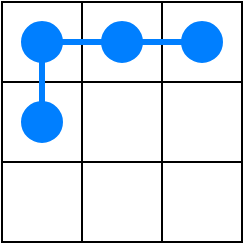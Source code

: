 <mxfile version="12.2.4" pages="3"><diagram id="grWJPkeIBkXu1Zaz8hBg" name="Page-1"><mxGraphModel dx="467" dy="339" grid="1" gridSize="10" guides="1" tooltips="1" connect="1" arrows="1" fold="1" page="1" pageScale="1" pageWidth="827" pageHeight="1169" math="0" shadow="0"><root><mxCell id="0"/><mxCell id="1" parent="0"/><mxCell id="2" value="" style="rounded=0;whiteSpace=wrap;html=1;" parent="1" vertex="1"><mxGeometry x="160" y="40" width="40" height="40" as="geometry"/></mxCell><mxCell id="3" value="" style="rounded=0;whiteSpace=wrap;html=1;" parent="1" vertex="1"><mxGeometry x="200" y="40" width="40" height="40" as="geometry"/></mxCell><mxCell id="4" value="" style="rounded=0;whiteSpace=wrap;html=1;" parent="1" vertex="1"><mxGeometry x="240" y="40" width="40" height="40" as="geometry"/></mxCell><mxCell id="5" value="" style="rounded=0;whiteSpace=wrap;html=1;" parent="1" vertex="1"><mxGeometry x="200" y="80" width="40" height="40" as="geometry"/></mxCell><mxCell id="6" value="" style="rounded=0;whiteSpace=wrap;html=1;" parent="1" vertex="1"><mxGeometry x="240" y="80" width="40" height="40" as="geometry"/></mxCell><mxCell id="7" value="" style="rounded=0;whiteSpace=wrap;html=1;" parent="1" vertex="1"><mxGeometry x="160" y="80" width="40" height="40" as="geometry"/></mxCell><mxCell id="8" value="" style="rounded=0;whiteSpace=wrap;html=1;" parent="1" vertex="1"><mxGeometry x="160" y="120" width="40" height="40" as="geometry"/></mxCell><mxCell id="9" value="" style="rounded=0;whiteSpace=wrap;html=1;" parent="1" vertex="1"><mxGeometry x="200" y="120" width="40" height="40" as="geometry"/></mxCell><mxCell id="10" value="" style="rounded=0;whiteSpace=wrap;html=1;" parent="1" vertex="1"><mxGeometry x="240" y="120" width="40" height="40" as="geometry"/></mxCell><mxCell id="11" value="" style="ellipse;whiteSpace=wrap;html=1;aspect=fixed;fillColor=#007FFF;strokeColor=#007FFF;" parent="1" vertex="1"><mxGeometry x="170" y="50" width="20" height="20" as="geometry"/></mxCell><mxCell id="12" value="" style="ellipse;whiteSpace=wrap;html=1;aspect=fixed;fillColor=#007FFF;strokeColor=#007FFF;" parent="1" vertex="1"><mxGeometry x="210" y="50" width="20" height="20" as="geometry"/></mxCell><mxCell id="13" value="" style="ellipse;whiteSpace=wrap;html=1;aspect=fixed;fillColor=#007FFF;strokeColor=#007FFF;" parent="1" vertex="1"><mxGeometry x="250" y="50" width="20" height="20" as="geometry"/></mxCell><mxCell id="14" value="" style="ellipse;whiteSpace=wrap;html=1;aspect=fixed;fillColor=#007FFF;strokeColor=#007FFF;" parent="1" vertex="1"><mxGeometry x="170" y="90" width="20" height="20" as="geometry"/></mxCell><mxCell id="l9_GPdXPGJj1-s6JCOwo-14" value="" style="endArrow=none;html=1;fillColor=#007FFF;exitX=1;exitY=0.5;exitDx=0;exitDy=0;entryX=0;entryY=0.5;entryDx=0;entryDy=0;strokeColor=#007FFF;strokeWidth=3;" edge="1" parent="1"><mxGeometry width="50" height="50" relative="1" as="geometry"><mxPoint x="190" y="60" as="sourcePoint"/><mxPoint x="210" y="60" as="targetPoint"/></mxGeometry></mxCell><mxCell id="l9_GPdXPGJj1-s6JCOwo-15" value="" style="endArrow=none;html=1;fillColor=#007FFF;exitX=1;exitY=0.5;exitDx=0;exitDy=0;entryX=0;entryY=0.5;entryDx=0;entryDy=0;strokeColor=#007FFF;strokeWidth=3;" edge="1" parent="1"><mxGeometry width="50" height="50" relative="1" as="geometry"><mxPoint x="230" y="60" as="sourcePoint"/><mxPoint x="250" y="60" as="targetPoint"/></mxGeometry></mxCell><mxCell id="l9_GPdXPGJj1-s6JCOwo-16" value="" style="endArrow=none;html=1;fillColor=#007FFF;exitX=0.5;exitY=1;exitDx=0;exitDy=0;entryX=0.5;entryY=0;entryDx=0;entryDy=0;strokeColor=#007FFF;strokeWidth=3;" edge="1" parent="1"><mxGeometry width="50" height="50" relative="1" as="geometry"><mxPoint x="180" y="70" as="sourcePoint"/><mxPoint x="180" y="90" as="targetPoint"/></mxGeometry></mxCell></root></mxGraphModel></diagram><diagram id="f3Bnj62KMoJen27_ub46" name="Page-2"><mxGraphModel dx="556" dy="404" grid="1" gridSize="10" guides="1" tooltips="1" connect="1" arrows="1" fold="1" page="1" pageScale="1" pageWidth="827" pageHeight="1169" math="0" shadow="0"><root><mxCell id="ikPJfKAetQicL75jXU2o-0"/><mxCell id="ikPJfKAetQicL75jXU2o-1" parent="ikPJfKAetQicL75jXU2o-0"/><mxCell id="ikPJfKAetQicL75jXU2o-2" value="" style="rounded=0;whiteSpace=wrap;html=1;" parent="ikPJfKAetQicL75jXU2o-1" vertex="1"><mxGeometry x="160" y="40" width="40" height="40" as="geometry"/></mxCell><mxCell id="ikPJfKAetQicL75jXU2o-3" value="" style="rounded=0;whiteSpace=wrap;html=1;" parent="ikPJfKAetQicL75jXU2o-1" vertex="1"><mxGeometry x="200" y="40" width="40" height="40" as="geometry"/></mxCell><mxCell id="ikPJfKAetQicL75jXU2o-4" value="" style="rounded=0;whiteSpace=wrap;html=1;" parent="ikPJfKAetQicL75jXU2o-1" vertex="1"><mxGeometry x="240" y="40" width="40" height="40" as="geometry"/></mxCell><mxCell id="ikPJfKAetQicL75jXU2o-5" value="" style="rounded=0;whiteSpace=wrap;html=1;" parent="ikPJfKAetQicL75jXU2o-1" vertex="1"><mxGeometry x="200" y="80" width="40" height="40" as="geometry"/></mxCell><mxCell id="ikPJfKAetQicL75jXU2o-6" value="" style="rounded=0;whiteSpace=wrap;html=1;" parent="ikPJfKAetQicL75jXU2o-1" vertex="1"><mxGeometry x="240" y="80" width="40" height="40" as="geometry"/></mxCell><mxCell id="ikPJfKAetQicL75jXU2o-7" value="" style="rounded=0;whiteSpace=wrap;html=1;" parent="ikPJfKAetQicL75jXU2o-1" vertex="1"><mxGeometry x="160" y="80" width="40" height="40" as="geometry"/></mxCell><mxCell id="ikPJfKAetQicL75jXU2o-8" value="" style="rounded=0;whiteSpace=wrap;html=1;" parent="ikPJfKAetQicL75jXU2o-1" vertex="1"><mxGeometry x="160" y="120" width="40" height="40" as="geometry"/></mxCell><mxCell id="ikPJfKAetQicL75jXU2o-9" value="" style="rounded=0;whiteSpace=wrap;html=1;" parent="ikPJfKAetQicL75jXU2o-1" vertex="1"><mxGeometry x="200" y="120" width="40" height="40" as="geometry"/></mxCell><mxCell id="ikPJfKAetQicL75jXU2o-10" value="" style="rounded=0;whiteSpace=wrap;html=1;" parent="ikPJfKAetQicL75jXU2o-1" vertex="1"><mxGeometry x="240" y="120" width="40" height="40" as="geometry"/></mxCell><mxCell id="ikPJfKAetQicL75jXU2o-11" value="" style="ellipse;whiteSpace=wrap;html=1;aspect=fixed;fillColor=#007FFF;strokeColor=#007FFF;" parent="ikPJfKAetQicL75jXU2o-1" vertex="1"><mxGeometry x="170" y="50" width="20" height="20" as="geometry"/></mxCell><mxCell id="ikPJfKAetQicL75jXU2o-12" value="" style="ellipse;whiteSpace=wrap;html=1;aspect=fixed;fillColor=#007FFF;strokeColor=#007FFF;" parent="ikPJfKAetQicL75jXU2o-1" vertex="1"><mxGeometry x="210" y="50" width="20" height="20" as="geometry"/></mxCell><mxCell id="ikPJfKAetQicL75jXU2o-13" value="" style="ellipse;whiteSpace=wrap;html=1;aspect=fixed;fillColor=#007FFF;strokeColor=#007FFF;" parent="ikPJfKAetQicL75jXU2o-1" vertex="1"><mxGeometry x="170" y="90" width="20" height="20" as="geometry"/></mxCell><mxCell id="ikPJfKAetQicL75jXU2o-14" value="" style="ellipse;whiteSpace=wrap;html=1;aspect=fixed;fillColor=#007FFF;strokeColor=#007FFF;" parent="ikPJfKAetQicL75jXU2o-1" vertex="1"><mxGeometry x="210" y="90" width="20" height="20" as="geometry"/></mxCell><mxCell id="9HII9sg0BAr_8_Bkpg0a-0" value="" style="endArrow=none;html=1;fillColor=#007FFF;exitX=1;exitY=0.5;exitDx=0;exitDy=0;entryX=0;entryY=0.5;entryDx=0;entryDy=0;strokeColor=#007FFF;strokeWidth=3;" edge="1" parent="ikPJfKAetQicL75jXU2o-1"><mxGeometry width="50" height="50" relative="1" as="geometry"><mxPoint x="190" y="60" as="sourcePoint"/><mxPoint x="210" y="60" as="targetPoint"/></mxGeometry></mxCell><mxCell id="9HII9sg0BAr_8_Bkpg0a-2" value="" style="endArrow=none;html=1;fillColor=#007FFF;exitX=0.5;exitY=1;exitDx=0;exitDy=0;entryX=0.5;entryY=0;entryDx=0;entryDy=0;strokeColor=#007FFF;strokeWidth=3;" edge="1" parent="ikPJfKAetQicL75jXU2o-1"><mxGeometry width="50" height="50" relative="1" as="geometry"><mxPoint x="180" y="70" as="sourcePoint"/><mxPoint x="180" y="90" as="targetPoint"/></mxGeometry></mxCell><mxCell id="9HII9sg0BAr_8_Bkpg0a-3" value="" style="endArrow=none;html=1;fillColor=#007FFF;exitX=0.5;exitY=1;exitDx=0;exitDy=0;entryX=0.5;entryY=0;entryDx=0;entryDy=0;strokeColor=#007FFF;strokeWidth=3;" edge="1" parent="ikPJfKAetQicL75jXU2o-1"><mxGeometry width="50" height="50" relative="1" as="geometry"><mxPoint x="220" y="70" as="sourcePoint"/><mxPoint x="220" y="90" as="targetPoint"/></mxGeometry></mxCell><mxCell id="9HII9sg0BAr_8_Bkpg0a-6" value="" style="endArrow=none;html=1;fillColor=#007FFF;exitX=1;exitY=0.5;exitDx=0;exitDy=0;entryX=0;entryY=0.5;entryDx=0;entryDy=0;strokeColor=#007FFF;strokeWidth=3;" edge="1" parent="ikPJfKAetQicL75jXU2o-1"><mxGeometry width="50" height="50" relative="1" as="geometry"><mxPoint x="190" y="100" as="sourcePoint"/><mxPoint x="210" y="100" as="targetPoint"/></mxGeometry></mxCell></root></mxGraphModel></diagram><diagram id="TMFz85NbfblYVdyLeOLn" name="Page-3"><mxGraphModel dx="556" dy="404" grid="1" gridSize="10" guides="1" tooltips="1" connect="1" arrows="1" fold="1" page="1" pageScale="1" pageWidth="827" pageHeight="1169" math="0" shadow="0"><root><mxCell id="c3B5t87yqMfTlf3h_Ea3-0"/><mxCell id="c3B5t87yqMfTlf3h_Ea3-1" parent="c3B5t87yqMfTlf3h_Ea3-0"/><mxCell id="c3B5t87yqMfTlf3h_Ea3-2" value="" style="rounded=0;whiteSpace=wrap;html=1;" parent="c3B5t87yqMfTlf3h_Ea3-1" vertex="1"><mxGeometry x="160" y="40" width="40" height="40" as="geometry"/></mxCell><mxCell id="c3B5t87yqMfTlf3h_Ea3-3" value="" style="rounded=0;whiteSpace=wrap;html=1;" parent="c3B5t87yqMfTlf3h_Ea3-1" vertex="1"><mxGeometry x="200" y="40" width="40" height="40" as="geometry"/></mxCell><mxCell id="c3B5t87yqMfTlf3h_Ea3-4" value="" style="rounded=0;whiteSpace=wrap;html=1;" parent="c3B5t87yqMfTlf3h_Ea3-1" vertex="1"><mxGeometry x="240" y="40" width="40" height="40" as="geometry"/></mxCell><mxCell id="c3B5t87yqMfTlf3h_Ea3-5" value="" style="rounded=0;whiteSpace=wrap;html=1;" parent="c3B5t87yqMfTlf3h_Ea3-1" vertex="1"><mxGeometry x="200" y="80" width="40" height="40" as="geometry"/></mxCell><mxCell id="c3B5t87yqMfTlf3h_Ea3-6" value="" style="rounded=0;whiteSpace=wrap;html=1;" parent="c3B5t87yqMfTlf3h_Ea3-1" vertex="1"><mxGeometry x="240" y="80" width="40" height="40" as="geometry"/></mxCell><mxCell id="c3B5t87yqMfTlf3h_Ea3-7" value="" style="rounded=0;whiteSpace=wrap;html=1;" parent="c3B5t87yqMfTlf3h_Ea3-1" vertex="1"><mxGeometry x="160" y="80" width="40" height="40" as="geometry"/></mxCell><mxCell id="c3B5t87yqMfTlf3h_Ea3-8" value="" style="rounded=0;whiteSpace=wrap;html=1;" parent="c3B5t87yqMfTlf3h_Ea3-1" vertex="1"><mxGeometry x="160" y="120" width="40" height="40" as="geometry"/></mxCell><mxCell id="c3B5t87yqMfTlf3h_Ea3-9" value="" style="rounded=0;whiteSpace=wrap;html=1;" parent="c3B5t87yqMfTlf3h_Ea3-1" vertex="1"><mxGeometry x="200" y="120" width="40" height="40" as="geometry"/></mxCell><mxCell id="c3B5t87yqMfTlf3h_Ea3-10" value="" style="rounded=0;whiteSpace=wrap;html=1;" parent="c3B5t87yqMfTlf3h_Ea3-1" vertex="1"><mxGeometry x="240" y="120" width="40" height="40" as="geometry"/></mxCell><mxCell id="c3B5t87yqMfTlf3h_Ea3-11" value="" style="ellipse;whiteSpace=wrap;html=1;aspect=fixed;fillColor=#007FFF;strokeColor=#007FFF;" parent="c3B5t87yqMfTlf3h_Ea3-1" vertex="1"><mxGeometry x="170" y="50" width="20" height="20" as="geometry"/></mxCell><mxCell id="c3B5t87yqMfTlf3h_Ea3-12" value="" style="ellipse;whiteSpace=wrap;html=1;aspect=fixed;fillColor=#007FFF;strokeColor=#007FFF;" parent="c3B5t87yqMfTlf3h_Ea3-1" vertex="1"><mxGeometry x="210" y="50" width="20" height="20" as="geometry"/></mxCell><mxCell id="c3B5t87yqMfTlf3h_Ea3-13" value="" style="ellipse;whiteSpace=wrap;html=1;aspect=fixed;fillColor=#007FFF;strokeColor=#007FFF;" parent="c3B5t87yqMfTlf3h_Ea3-1" vertex="1"><mxGeometry x="210" y="130" width="20" height="20" as="geometry"/></mxCell><mxCell id="c3B5t87yqMfTlf3h_Ea3-14" value="" style="ellipse;whiteSpace=wrap;html=1;aspect=fixed;fillColor=#007FFF;strokeColor=#007FFF;" parent="c3B5t87yqMfTlf3h_Ea3-1" vertex="1"><mxGeometry x="210" y="90" width="20" height="20" as="geometry"/></mxCell><mxCell id="gNEQjvmocvXbommZ1AlD-0" value="" style="endArrow=none;html=1;fillColor=#007FFF;exitX=1;exitY=0.5;exitDx=0;exitDy=0;entryX=0;entryY=0.5;entryDx=0;entryDy=0;strokeColor=#007FFF;strokeWidth=3;" edge="1" parent="c3B5t87yqMfTlf3h_Ea3-1"><mxGeometry width="50" height="50" relative="1" as="geometry"><mxPoint x="190" y="60" as="sourcePoint"/><mxPoint x="210" y="60" as="targetPoint"/></mxGeometry></mxCell><mxCell id="gNEQjvmocvXbommZ1AlD-3" value="" style="endArrow=none;html=1;fillColor=#007FFF;exitX=0.5;exitY=1;exitDx=0;exitDy=0;entryX=0.5;entryY=0;entryDx=0;entryDy=0;strokeColor=#007FFF;strokeWidth=3;" edge="1" parent="c3B5t87yqMfTlf3h_Ea3-1"><mxGeometry width="50" height="50" relative="1" as="geometry"><mxPoint x="220" y="70" as="sourcePoint"/><mxPoint x="220" y="90" as="targetPoint"/></mxGeometry></mxCell><mxCell id="gNEQjvmocvXbommZ1AlD-8" value="" style="endArrow=none;html=1;fillColor=#007FFF;exitX=0.5;exitY=1;exitDx=0;exitDy=0;entryX=0.5;entryY=0;entryDx=0;entryDy=0;strokeColor=#007FFF;strokeWidth=3;" edge="1" parent="c3B5t87yqMfTlf3h_Ea3-1"><mxGeometry width="50" height="50" relative="1" as="geometry"><mxPoint x="220" y="110" as="sourcePoint"/><mxPoint x="220" y="130" as="targetPoint"/></mxGeometry></mxCell></root></mxGraphModel></diagram></mxfile>